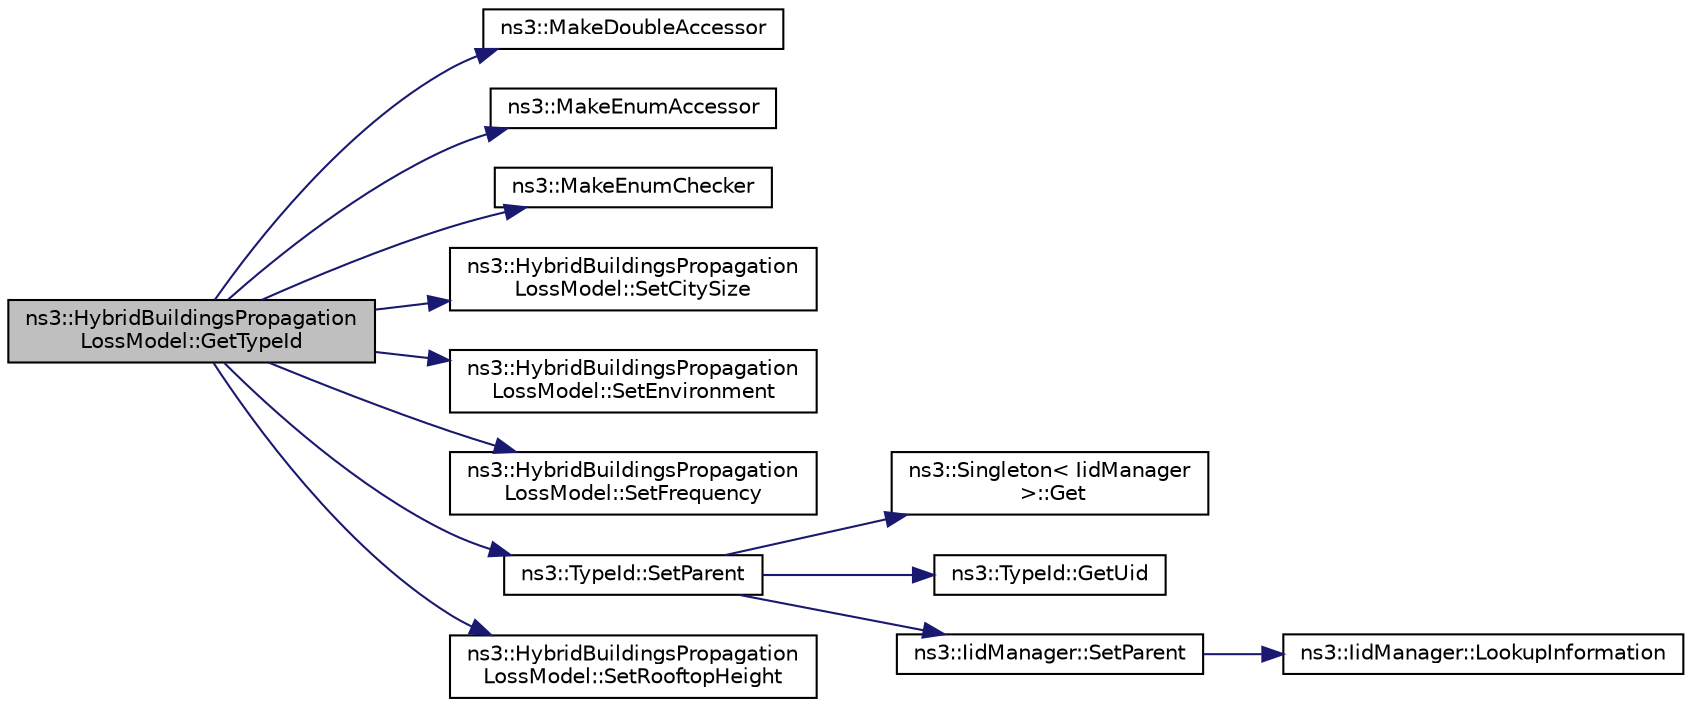 digraph "ns3::HybridBuildingsPropagationLossModel::GetTypeId"
{
 // LATEX_PDF_SIZE
  edge [fontname="Helvetica",fontsize="10",labelfontname="Helvetica",labelfontsize="10"];
  node [fontname="Helvetica",fontsize="10",shape=record];
  rankdir="LR";
  Node1 [label="ns3::HybridBuildingsPropagation\lLossModel::GetTypeId",height=0.2,width=0.4,color="black", fillcolor="grey75", style="filled", fontcolor="black",tooltip=" "];
  Node1 -> Node2 [color="midnightblue",fontsize="10",style="solid",fontname="Helvetica"];
  Node2 [label="ns3::MakeDoubleAccessor",height=0.2,width=0.4,color="black", fillcolor="white", style="filled",URL="$group__attribute___double.html#gaef08ccdef7ff644dc39aa7b24a2f740f",tooltip="Create an AttributeAccessor for a class data member, or a lone class get functor or set method."];
  Node1 -> Node3 [color="midnightblue",fontsize="10",style="solid",fontname="Helvetica"];
  Node3 [label="ns3::MakeEnumAccessor",height=0.2,width=0.4,color="black", fillcolor="white", style="filled",URL="$group__attribute___enum.html#gafb1266e2079bcee99714aa9575b9270d",tooltip="Create an AttributeAccessor for a class data member, or a lone class get functor or set method."];
  Node1 -> Node4 [color="midnightblue",fontsize="10",style="solid",fontname="Helvetica"];
  Node4 [label="ns3::MakeEnumChecker",height=0.2,width=0.4,color="black", fillcolor="white", style="filled",URL="$namespacens3.html#a657c5b8b26adf9b07deb4701d5e27169",tooltip="Make an EnumChecker pre-configured with a set of allowed values by name."];
  Node1 -> Node5 [color="midnightblue",fontsize="10",style="solid",fontname="Helvetica"];
  Node5 [label="ns3::HybridBuildingsPropagation\lLossModel::SetCitySize",height=0.2,width=0.4,color="black", fillcolor="white", style="filled",URL="$classns3_1_1_hybrid_buildings_propagation_loss_model.html#a034e2ef2c24fbb4531c6f9e597fbf573",tooltip="set the size of the city"];
  Node1 -> Node6 [color="midnightblue",fontsize="10",style="solid",fontname="Helvetica"];
  Node6 [label="ns3::HybridBuildingsPropagation\lLossModel::SetEnvironment",height=0.2,width=0.4,color="black", fillcolor="white", style="filled",URL="$classns3_1_1_hybrid_buildings_propagation_loss_model.html#ada6b3db511b64555b4d5c70f2bacc7ea",tooltip="set the environment type"];
  Node1 -> Node7 [color="midnightblue",fontsize="10",style="solid",fontname="Helvetica"];
  Node7 [label="ns3::HybridBuildingsPropagation\lLossModel::SetFrequency",height=0.2,width=0.4,color="black", fillcolor="white", style="filled",URL="$classns3_1_1_hybrid_buildings_propagation_loss_model.html#a5810ee59a316be4e56b6859e3779c40a",tooltip="set the propagation frequency"];
  Node1 -> Node8 [color="midnightblue",fontsize="10",style="solid",fontname="Helvetica"];
  Node8 [label="ns3::TypeId::SetParent",height=0.2,width=0.4,color="black", fillcolor="white", style="filled",URL="$classns3_1_1_type_id.html#abaaca67ab7d2471067e7c275df0f7309",tooltip="Set the parent TypeId."];
  Node8 -> Node9 [color="midnightblue",fontsize="10",style="solid",fontname="Helvetica"];
  Node9 [label="ns3::Singleton\< IidManager\l \>::Get",height=0.2,width=0.4,color="black", fillcolor="white", style="filled",URL="$classns3_1_1_singleton.html#a80a2cd3c25a27ea72add7a9f7a141ffa",tooltip="Get a pointer to the singleton instance."];
  Node8 -> Node10 [color="midnightblue",fontsize="10",style="solid",fontname="Helvetica"];
  Node10 [label="ns3::TypeId::GetUid",height=0.2,width=0.4,color="black", fillcolor="white", style="filled",URL="$classns3_1_1_type_id.html#a429535085325d6f926724771446d9047",tooltip="Get the internal id of this TypeId."];
  Node8 -> Node11 [color="midnightblue",fontsize="10",style="solid",fontname="Helvetica"];
  Node11 [label="ns3::IidManager::SetParent",height=0.2,width=0.4,color="black", fillcolor="white", style="filled",URL="$classns3_1_1_iid_manager.html#a4042931260554c907699367b6811426f",tooltip="Set the parent of a type id."];
  Node11 -> Node12 [color="midnightblue",fontsize="10",style="solid",fontname="Helvetica"];
  Node12 [label="ns3::IidManager::LookupInformation",height=0.2,width=0.4,color="black", fillcolor="white", style="filled",URL="$classns3_1_1_iid_manager.html#a84af06b798b21fa700469a3ac5f65f3f",tooltip="Retrieve the information record for a type."];
  Node1 -> Node13 [color="midnightblue",fontsize="10",style="solid",fontname="Helvetica"];
  Node13 [label="ns3::HybridBuildingsPropagation\lLossModel::SetRooftopHeight",height=0.2,width=0.4,color="black", fillcolor="white", style="filled",URL="$classns3_1_1_hybrid_buildings_propagation_loss_model.html#a7f0a86bc369b8c3774e2dbb74e7423f2",tooltip="set the rooftop height"];
}
